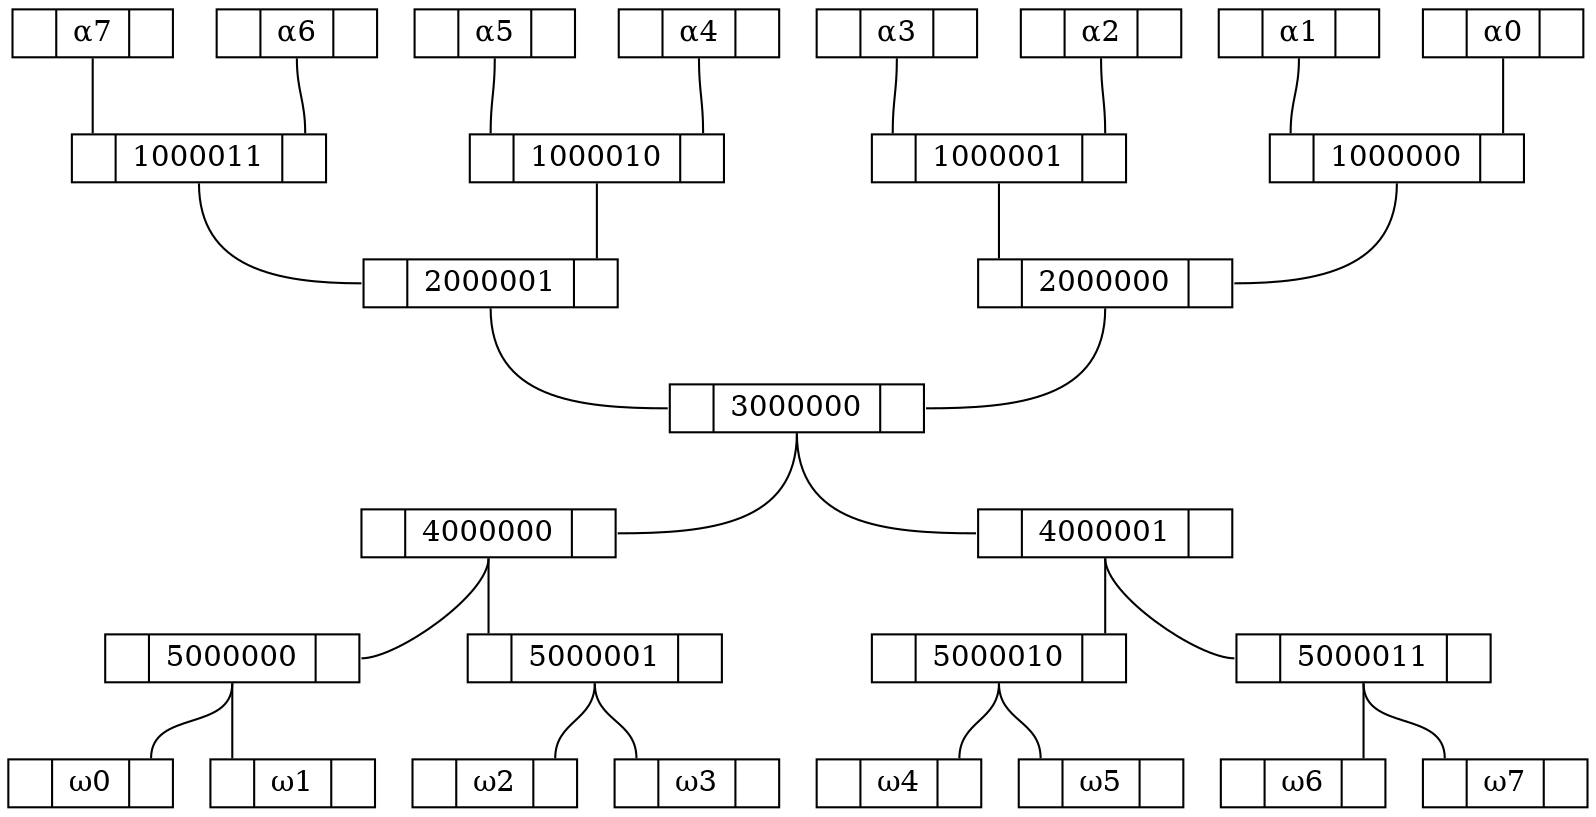 graph "8 binairy tree general" {
	node [height=.1 shape=record]
	"α000000" [label="<f0> |<f1> α0|<f2>"]
	"α000000":f1 -- 1000000:f2
	"α000001" [label="<f0> |<f1> α1|<f2>"]
	"α000001":f1 -- 1000000:f0
	"α000010" [label="<f0> |<f1> α2|<f2>"]
	"α000010":f1 -- 1000001:f2
	"α000011" [label="<f0> |<f1> α3|<f2>"]
	"α000011":f1 -- 1000001:f0
	"α000100" [label="<f0> |<f1> α4|<f2>"]
	"α000100":f1 -- 1000010:f2
	"α000101" [label="<f0> |<f1> α5|<f2>"]
	"α000101":f1 -- 1000010:f0
	"α000110" [label="<f0> |<f1> α6|<f2>"]
	"α000110":f1 -- 1000011:f2
	"α000111" [label="<f0> |<f1> α7|<f2>"]
	"α000111":f1 -- 1000011:f0
	"ω000000" [label="<f0> |<f1> ω0|<f2>"]
	"ω000001" [label="<f0> |<f1> ω1|<f2>"]
	"ω000010" [label="<f0> |<f1> ω2|<f2>"]
	"ω000011" [label="<f0> |<f1> ω3|<f2>"]
	"ω000100" [label="<f0> |<f1> ω4|<f2>"]
	"ω000101" [label="<f0> |<f1> ω5|<f2>"]
	"ω000110" [label="<f0> |<f1> ω6|<f2>"]
	"ω000111" [label="<f0> |<f1> ω7|<f2>"]
	1000000 [label="<f0> |<f1> 1000000|<f2>"]
	1000000:f1 -- 2000000:f2
	1000001 [label="<f0> |<f1> 1000001|<f2>"]
	1000001:f1 -- 2000000:f0
	1000010 [label="<f0> |<f1> 1000010|<f2>"]
	1000010:f1 -- 2000001:f2
	1000011 [label="<f0> |<f1> 1000011|<f2>"]
	1000011:f1 -- 2000001:f0
	5000000 [label="<f0> |<f1> 5000000|<f2>"]
	5000000:f1 -- "ω000000":f2
	5000000:f1 -- "ω000001":f0
	5000001 [label="<f0> |<f1> 5000001|<f2>"]
	5000001:f1 -- "ω000010":f2
	5000001:f1 -- "ω000011":f0
	5000010 [label="<f0> |<f1> 5000010|<f2>"]
	5000010:f1 -- "ω000100":f2
	5000010:f1 -- "ω000101":f0
	5000011 [label="<f0> |<f1> 5000011|<f2>"]
	5000011:f1 -- "ω000110":f2
	5000011:f1 -- "ω000111":f0
	3000000 [label="<f0> |<f1> 3000000|<f2>"]
	3000000:f1 -- 4000000:f2
	3000000:f1 -- 4000001:f0
	2000000 [label="<f0> |<f1> 2000000|<f2>"]
	2000000:f1 -- 3000000:f2
	2000001 [label="<f0> |<f1> 2000001|<f2>"]
	2000001:f1 -- 3000000:f0
	4000000 [label="<f0> |<f1> 4000000|<f2>"]
	4000000:f1 -- 5000000:f2
	4000000:f1 -- 5000001:f0
	4000001 [label="<f0> |<f1> 4000001|<f2>"]
	4000001:f1 -- 5000010:f2
	4000001:f1 -- 5000011:f0
}
